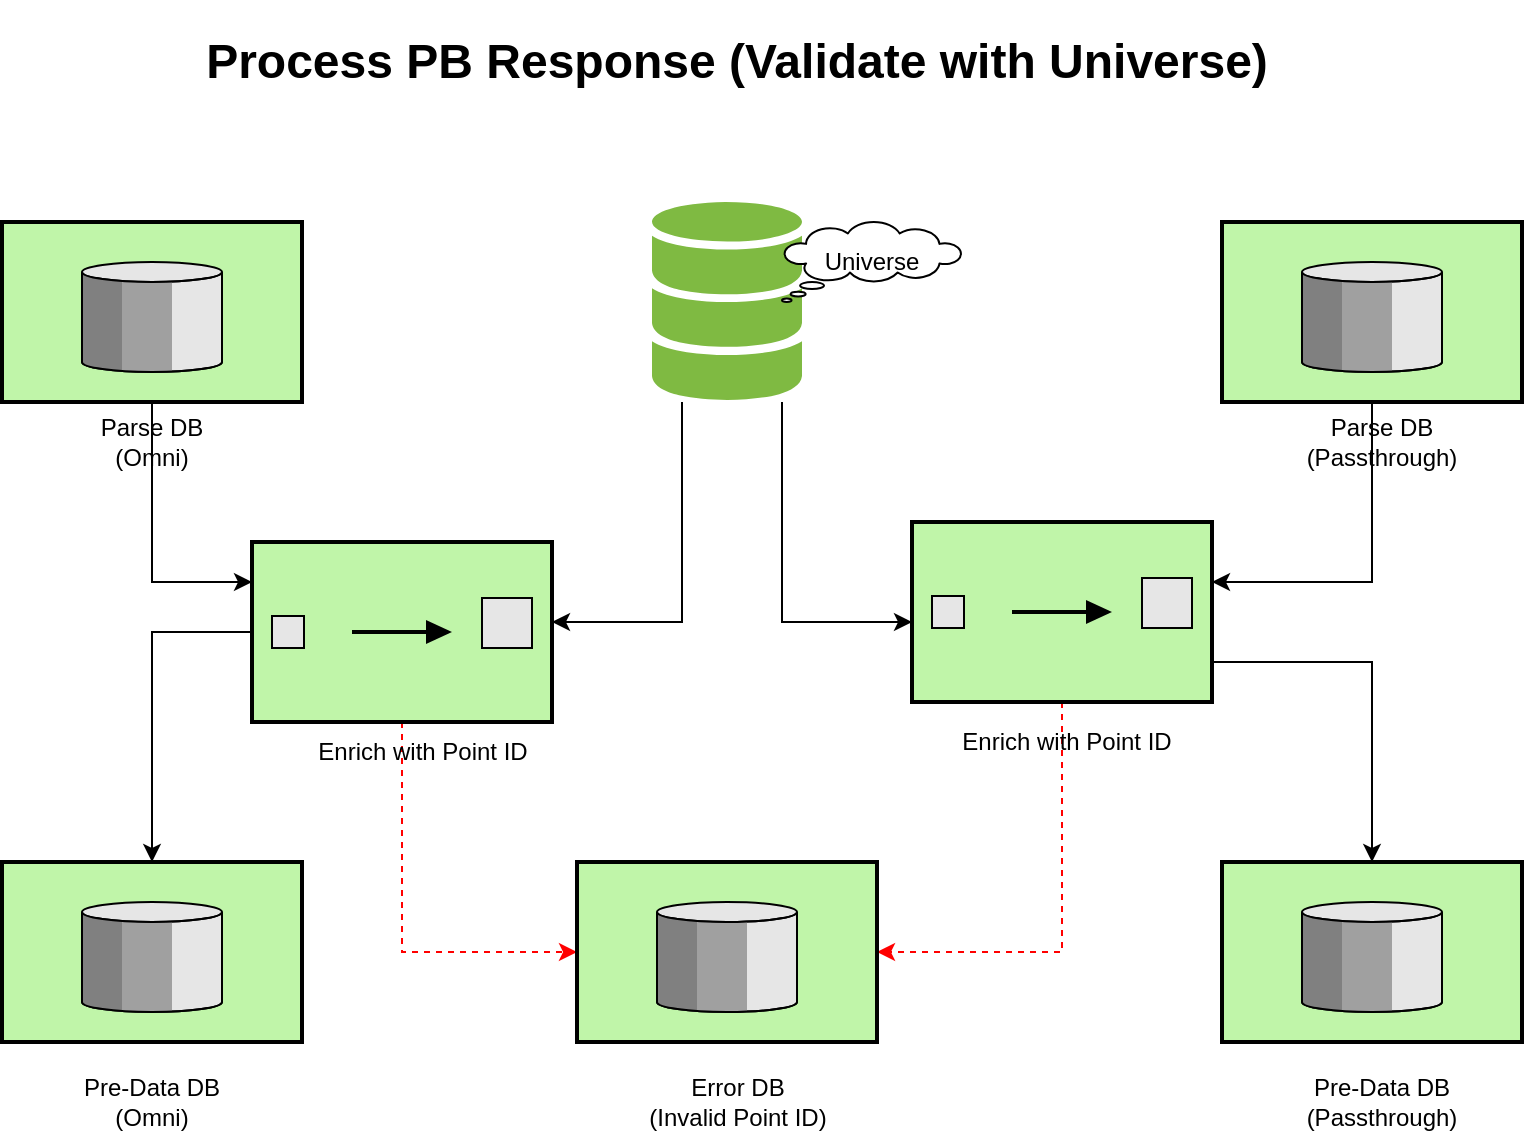 <mxfile version="14.8.6" type="github"><diagram id="pIRpALu3X4-BsKBxWYUz" name="Page-1"><mxGraphModel dx="1328" dy="710" grid="1" gridSize="10" guides="1" tooltips="1" connect="1" arrows="1" fold="1" page="1" pageScale="1" pageWidth="1100" pageHeight="850" math="0" shadow="0"><root><mxCell id="0"/><mxCell id="1" parent="0"/><mxCell id="_ervjC3GWcdWoxRIWC9f-11" style="edgeStyle=orthogonalEdgeStyle;rounded=0;orthogonalLoop=1;jettySize=auto;html=1;" edge="1" parent="1" source="AVrMXiXkNaU7DZrsUjue-19" target="_ervjC3GWcdWoxRIWC9f-1"><mxGeometry relative="1" as="geometry"><Array as="points"><mxPoint x="275" y="370"/></Array></mxGeometry></mxCell><mxCell id="AVrMXiXkNaU7DZrsUjue-19" value="" style="strokeWidth=2;outlineConnect=0;dashed=0;align=center;fontSize=8;verticalLabelPosition=bottom;verticalAlign=top;shape=mxgraph.eip.message_store;fillColor=#c0f5a9" parent="1" vertex="1"><mxGeometry x="200" y="190" width="150" height="90" as="geometry"/></mxCell><mxCell id="_ervjC3GWcdWoxRIWC9f-12" style="edgeStyle=orthogonalEdgeStyle;rounded=0;orthogonalLoop=1;jettySize=auto;html=1;" edge="1" parent="1" source="AVrMXiXkNaU7DZrsUjue-20" target="_ervjC3GWcdWoxRIWC9f-2"><mxGeometry relative="1" as="geometry"><Array as="points"><mxPoint x="885" y="370"/></Array></mxGeometry></mxCell><mxCell id="AVrMXiXkNaU7DZrsUjue-20" value="" style="strokeWidth=2;outlineConnect=0;dashed=0;align=center;fontSize=8;verticalLabelPosition=bottom;verticalAlign=top;shape=mxgraph.eip.message_store;fillColor=#c0f5a9" parent="1" vertex="1"><mxGeometry x="810" y="190" width="150" height="90" as="geometry"/></mxCell><mxCell id="AVrMXiXkNaU7DZrsUjue-22" value="Parse DB&lt;br&gt;(Omni)" style="text;html=1;strokeColor=none;fillColor=none;align=center;verticalAlign=middle;whiteSpace=wrap;rounded=0;" parent="1" vertex="1"><mxGeometry x="230" y="290" width="90" height="20" as="geometry"/></mxCell><mxCell id="AVrMXiXkNaU7DZrsUjue-23" value="Parse DB&lt;br&gt;(Passthrough)" style="text;html=1;strokeColor=none;fillColor=none;align=center;verticalAlign=middle;whiteSpace=wrap;rounded=0;" parent="1" vertex="1"><mxGeometry x="840" y="290" width="100" height="20" as="geometry"/></mxCell><mxCell id="AVrMXiXkNaU7DZrsUjue-24" value="&lt;h1&gt;Process PB Response (Validate with Universe)&lt;/h1&gt;" style="text;html=1;strokeColor=none;fillColor=none;align=center;verticalAlign=middle;whiteSpace=wrap;rounded=0;" parent="1" vertex="1"><mxGeometry x="270" y="100" width="595" height="20" as="geometry"/></mxCell><mxCell id="AVrMXiXkNaU7DZrsUjue-25" value="" style="strokeWidth=2;outlineConnect=0;dashed=0;align=center;fontSize=8;verticalLabelPosition=bottom;verticalAlign=top;shape=mxgraph.eip.message_store;fillColor=#c0f5a9" parent="1" vertex="1"><mxGeometry x="200" y="510" width="150" height="90" as="geometry"/></mxCell><mxCell id="_ervjC3GWcdWoxRIWC9f-28" style="edgeStyle=orthogonalEdgeStyle;rounded=0;orthogonalLoop=1;jettySize=auto;html=1;" edge="1" parent="1" source="_ervjC3GWcdWoxRIWC9f-1" target="AVrMXiXkNaU7DZrsUjue-25"><mxGeometry relative="1" as="geometry"><Array as="points"><mxPoint x="275" y="395"/></Array></mxGeometry></mxCell><mxCell id="_ervjC3GWcdWoxRIWC9f-36" style="edgeStyle=orthogonalEdgeStyle;rounded=0;orthogonalLoop=1;jettySize=auto;html=1;dashed=1;strokeColor=#FF0000;" edge="1" parent="1" source="_ervjC3GWcdWoxRIWC9f-1" target="_ervjC3GWcdWoxRIWC9f-10"><mxGeometry relative="1" as="geometry"><Array as="points"><mxPoint x="400" y="555"/></Array></mxGeometry></mxCell><mxCell id="_ervjC3GWcdWoxRIWC9f-1" value="" style="strokeWidth=2;outlineConnect=0;dashed=0;align=center;fontSize=8;fillColor=#c0f5a9;verticalLabelPosition=bottom;verticalAlign=top;shape=mxgraph.eip.content_enricher;" vertex="1" parent="1"><mxGeometry x="325" y="350" width="150" height="90" as="geometry"/></mxCell><mxCell id="_ervjC3GWcdWoxRIWC9f-25" style="edgeStyle=orthogonalEdgeStyle;rounded=0;orthogonalLoop=1;jettySize=auto;html=1;" edge="1" parent="1" source="_ervjC3GWcdWoxRIWC9f-2" target="_ervjC3GWcdWoxRIWC9f-9"><mxGeometry relative="1" as="geometry"><Array as="points"><mxPoint x="885" y="410"/></Array></mxGeometry></mxCell><mxCell id="_ervjC3GWcdWoxRIWC9f-35" style="edgeStyle=orthogonalEdgeStyle;rounded=0;orthogonalLoop=1;jettySize=auto;html=1;dashed=1;strokeColor=#FF0000;" edge="1" parent="1" source="_ervjC3GWcdWoxRIWC9f-2" target="_ervjC3GWcdWoxRIWC9f-10"><mxGeometry relative="1" as="geometry"><Array as="points"><mxPoint x="730" y="555"/></Array></mxGeometry></mxCell><mxCell id="_ervjC3GWcdWoxRIWC9f-2" value="" style="strokeWidth=2;outlineConnect=0;dashed=0;align=center;fontSize=8;fillColor=#c0f5a9;verticalLabelPosition=bottom;verticalAlign=top;shape=mxgraph.eip.content_enricher;" vertex="1" parent="1"><mxGeometry x="655" y="340" width="150" height="90" as="geometry"/></mxCell><mxCell id="_ervjC3GWcdWoxRIWC9f-13" style="edgeStyle=orthogonalEdgeStyle;rounded=0;orthogonalLoop=1;jettySize=auto;html=1;" edge="1" parent="1" source="_ervjC3GWcdWoxRIWC9f-6" target="_ervjC3GWcdWoxRIWC9f-1"><mxGeometry relative="1" as="geometry"><Array as="points"><mxPoint x="540" y="390"/></Array></mxGeometry></mxCell><mxCell id="_ervjC3GWcdWoxRIWC9f-15" style="edgeStyle=orthogonalEdgeStyle;rounded=0;orthogonalLoop=1;jettySize=auto;html=1;" edge="1" parent="1" source="_ervjC3GWcdWoxRIWC9f-6" target="_ervjC3GWcdWoxRIWC9f-2"><mxGeometry relative="1" as="geometry"><Array as="points"><mxPoint x="590" y="390"/></Array></mxGeometry></mxCell><mxCell id="_ervjC3GWcdWoxRIWC9f-9" value="" style="strokeWidth=2;outlineConnect=0;dashed=0;align=center;fontSize=8;verticalLabelPosition=bottom;verticalAlign=top;shape=mxgraph.eip.message_store;fillColor=#c0f5a9" vertex="1" parent="1"><mxGeometry x="810" y="510" width="150" height="90" as="geometry"/></mxCell><mxCell id="_ervjC3GWcdWoxRIWC9f-6" value="" style="shadow=0;dashed=0;html=1;strokeColor=none;labelPosition=center;verticalLabelPosition=bottom;verticalAlign=top;outlineConnect=0;align=center;shape=mxgraph.office.databases.database_mini_3;fillColor=#7FBA42;" vertex="1" parent="1"><mxGeometry x="525" y="180" width="75" height="100" as="geometry"/></mxCell><mxCell id="_ervjC3GWcdWoxRIWC9f-17" value="Universe" style="whiteSpace=wrap;html=1;shape=mxgraph.basic.cloud_callout" vertex="1" parent="1"><mxGeometry x="590" y="190" width="90" height="40" as="geometry"/></mxCell><mxCell id="_ervjC3GWcdWoxRIWC9f-10" value="" style="strokeWidth=2;outlineConnect=0;dashed=0;align=center;fontSize=8;verticalLabelPosition=bottom;verticalAlign=top;shape=mxgraph.eip.message_store;fillColor=#c0f5a9" vertex="1" parent="1"><mxGeometry x="487.5" y="510" width="150" height="90" as="geometry"/></mxCell><mxCell id="_ervjC3GWcdWoxRIWC9f-19" value="Error DB&lt;br&gt;(Invalid Point ID)" style="text;html=1;strokeColor=none;fillColor=none;align=center;verticalAlign=middle;whiteSpace=wrap;rounded=0;" vertex="1" parent="1"><mxGeometry x="497.5" y="620" width="140" height="20" as="geometry"/></mxCell><mxCell id="_ervjC3GWcdWoxRIWC9f-20" value="Enrich with Point ID" style="text;html=1;strokeColor=none;fillColor=none;align=center;verticalAlign=middle;whiteSpace=wrap;rounded=0;" vertex="1" parent="1"><mxGeometry x="332.5" y="445" width="155" height="20" as="geometry"/></mxCell><mxCell id="_ervjC3GWcdWoxRIWC9f-21" value="Enrich with Point ID" style="text;html=1;strokeColor=none;fillColor=none;align=center;verticalAlign=middle;whiteSpace=wrap;rounded=0;" vertex="1" parent="1"><mxGeometry x="655" y="440" width="155" height="20" as="geometry"/></mxCell><mxCell id="_ervjC3GWcdWoxRIWC9f-29" value="Pre-Data DB&lt;br&gt;(Omni)" style="text;html=1;strokeColor=none;fillColor=none;align=center;verticalAlign=middle;whiteSpace=wrap;rounded=0;" vertex="1" parent="1"><mxGeometry x="230" y="620" width="90" height="20" as="geometry"/></mxCell><mxCell id="_ervjC3GWcdWoxRIWC9f-30" value="Pre-Data DB&lt;br&gt;(Passthrough)" style="text;html=1;strokeColor=none;fillColor=none;align=center;verticalAlign=middle;whiteSpace=wrap;rounded=0;" vertex="1" parent="1"><mxGeometry x="840" y="620" width="100" height="20" as="geometry"/></mxCell></root></mxGraphModel></diagram></mxfile>
